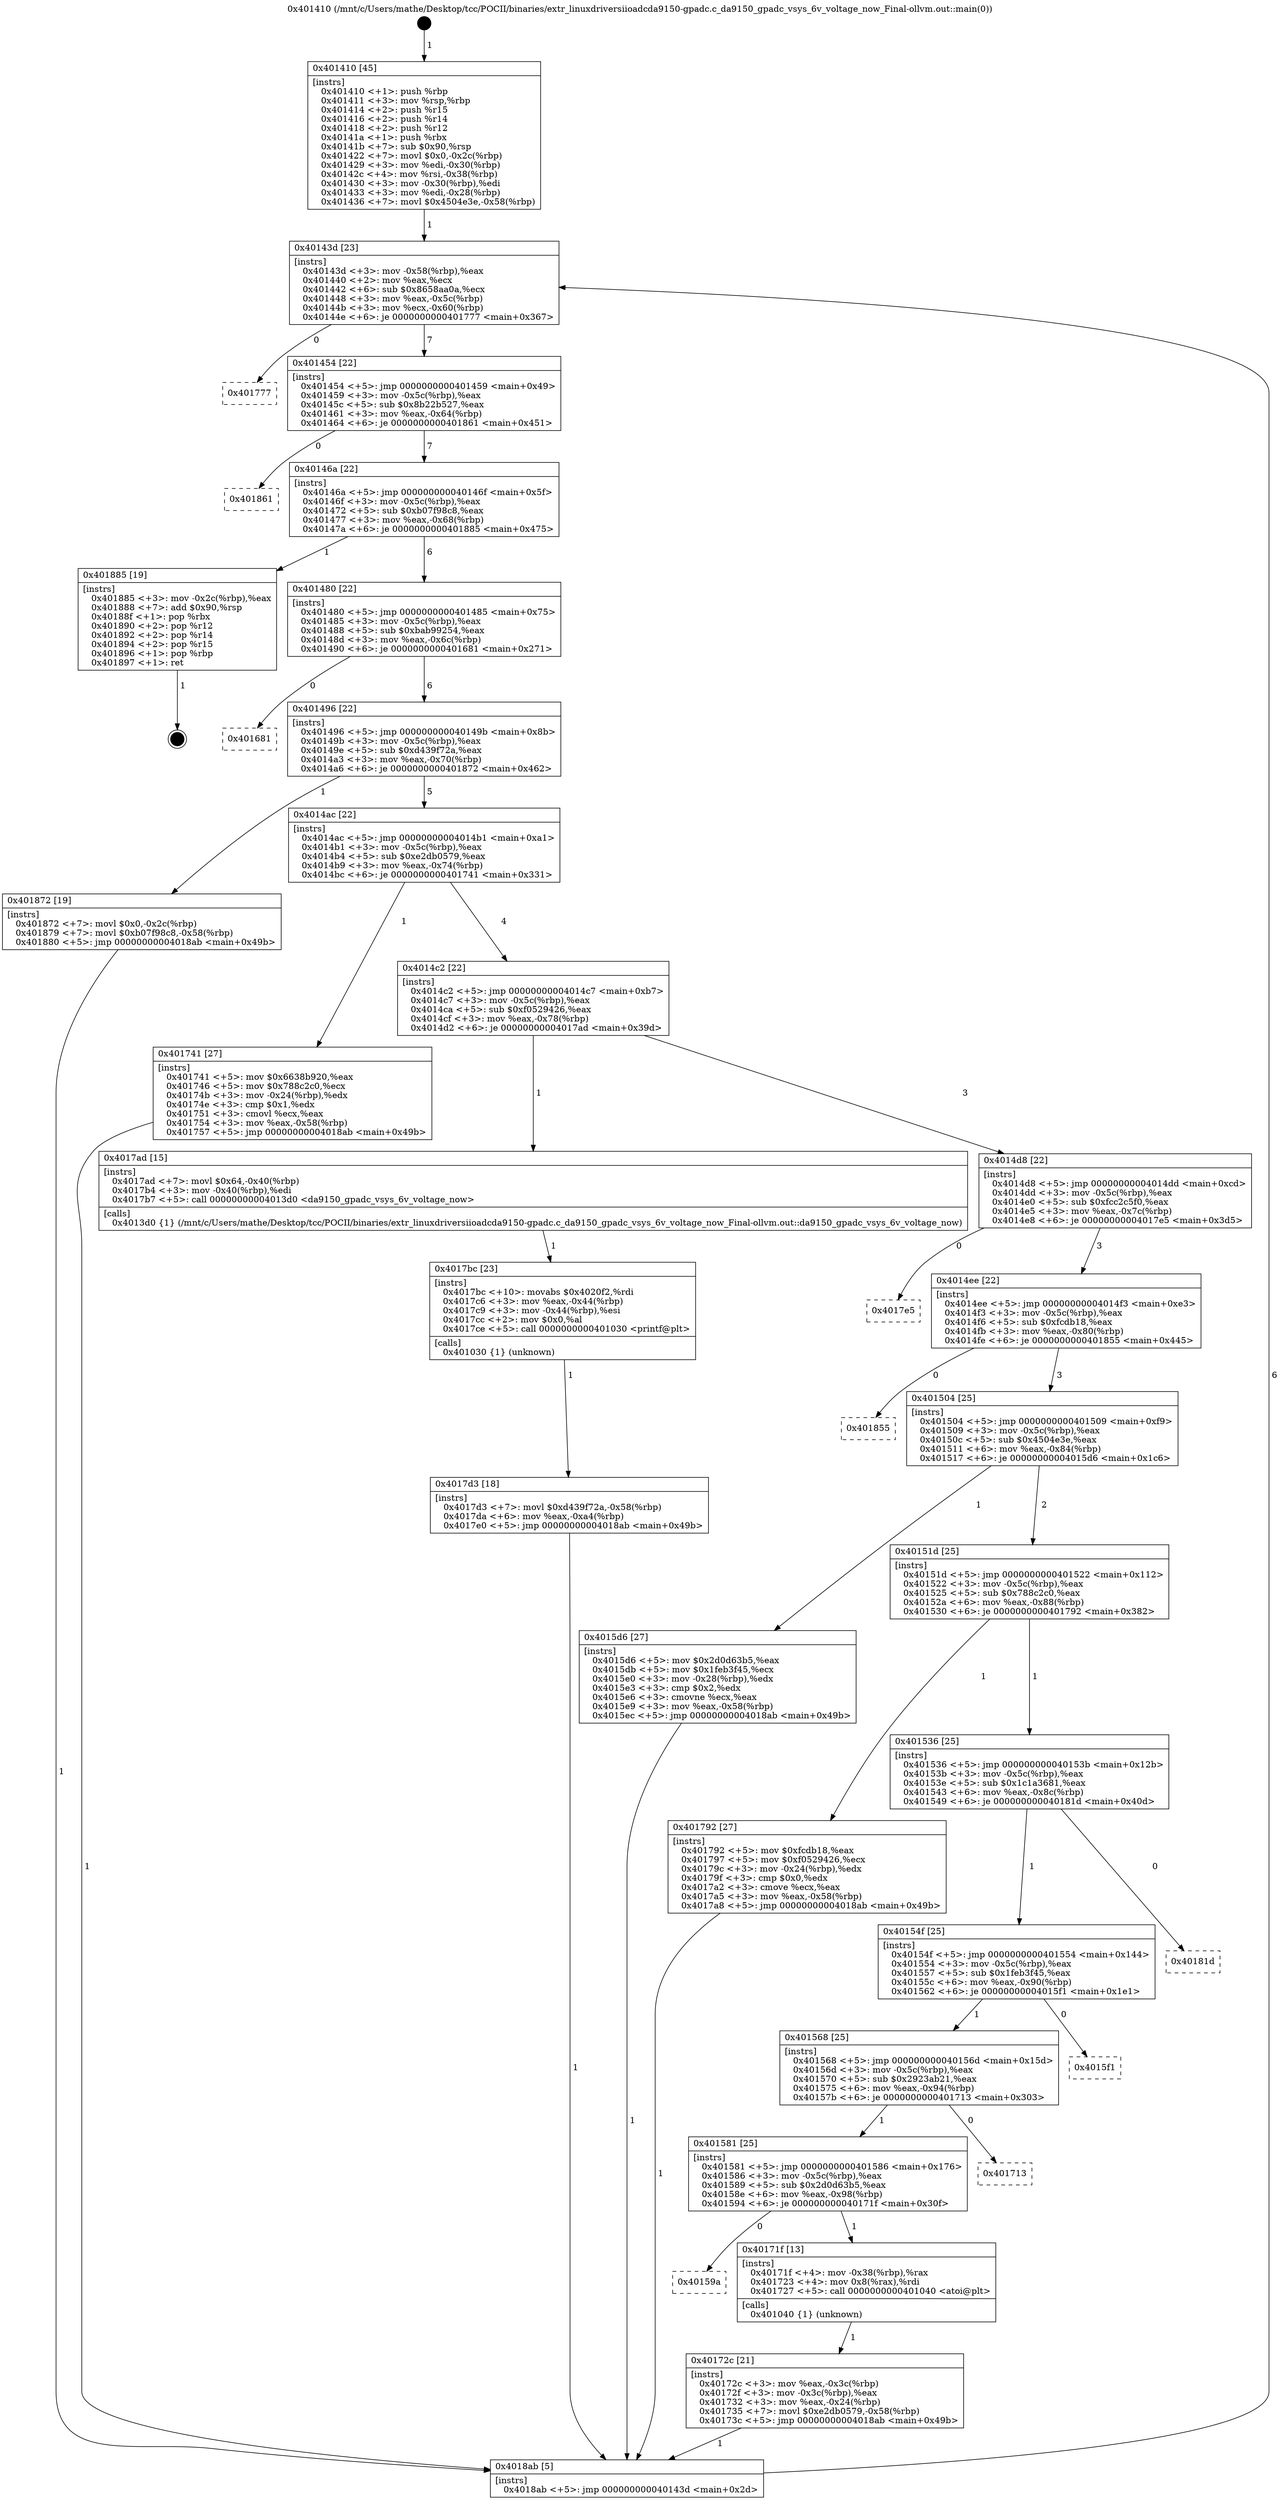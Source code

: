 digraph "0x401410" {
  label = "0x401410 (/mnt/c/Users/mathe/Desktop/tcc/POCII/binaries/extr_linuxdriversiioadcda9150-gpadc.c_da9150_gpadc_vsys_6v_voltage_now_Final-ollvm.out::main(0))"
  labelloc = "t"
  node[shape=record]

  Entry [label="",width=0.3,height=0.3,shape=circle,fillcolor=black,style=filled]
  "0x40143d" [label="{
     0x40143d [23]\l
     | [instrs]\l
     &nbsp;&nbsp;0x40143d \<+3\>: mov -0x58(%rbp),%eax\l
     &nbsp;&nbsp;0x401440 \<+2\>: mov %eax,%ecx\l
     &nbsp;&nbsp;0x401442 \<+6\>: sub $0x8658aa0a,%ecx\l
     &nbsp;&nbsp;0x401448 \<+3\>: mov %eax,-0x5c(%rbp)\l
     &nbsp;&nbsp;0x40144b \<+3\>: mov %ecx,-0x60(%rbp)\l
     &nbsp;&nbsp;0x40144e \<+6\>: je 0000000000401777 \<main+0x367\>\l
  }"]
  "0x401777" [label="{
     0x401777\l
  }", style=dashed]
  "0x401454" [label="{
     0x401454 [22]\l
     | [instrs]\l
     &nbsp;&nbsp;0x401454 \<+5\>: jmp 0000000000401459 \<main+0x49\>\l
     &nbsp;&nbsp;0x401459 \<+3\>: mov -0x5c(%rbp),%eax\l
     &nbsp;&nbsp;0x40145c \<+5\>: sub $0x8b22b527,%eax\l
     &nbsp;&nbsp;0x401461 \<+3\>: mov %eax,-0x64(%rbp)\l
     &nbsp;&nbsp;0x401464 \<+6\>: je 0000000000401861 \<main+0x451\>\l
  }"]
  Exit [label="",width=0.3,height=0.3,shape=circle,fillcolor=black,style=filled,peripheries=2]
  "0x401861" [label="{
     0x401861\l
  }", style=dashed]
  "0x40146a" [label="{
     0x40146a [22]\l
     | [instrs]\l
     &nbsp;&nbsp;0x40146a \<+5\>: jmp 000000000040146f \<main+0x5f\>\l
     &nbsp;&nbsp;0x40146f \<+3\>: mov -0x5c(%rbp),%eax\l
     &nbsp;&nbsp;0x401472 \<+5\>: sub $0xb07f98c8,%eax\l
     &nbsp;&nbsp;0x401477 \<+3\>: mov %eax,-0x68(%rbp)\l
     &nbsp;&nbsp;0x40147a \<+6\>: je 0000000000401885 \<main+0x475\>\l
  }"]
  "0x4017d3" [label="{
     0x4017d3 [18]\l
     | [instrs]\l
     &nbsp;&nbsp;0x4017d3 \<+7\>: movl $0xd439f72a,-0x58(%rbp)\l
     &nbsp;&nbsp;0x4017da \<+6\>: mov %eax,-0xa4(%rbp)\l
     &nbsp;&nbsp;0x4017e0 \<+5\>: jmp 00000000004018ab \<main+0x49b\>\l
  }"]
  "0x401885" [label="{
     0x401885 [19]\l
     | [instrs]\l
     &nbsp;&nbsp;0x401885 \<+3\>: mov -0x2c(%rbp),%eax\l
     &nbsp;&nbsp;0x401888 \<+7\>: add $0x90,%rsp\l
     &nbsp;&nbsp;0x40188f \<+1\>: pop %rbx\l
     &nbsp;&nbsp;0x401890 \<+2\>: pop %r12\l
     &nbsp;&nbsp;0x401892 \<+2\>: pop %r14\l
     &nbsp;&nbsp;0x401894 \<+2\>: pop %r15\l
     &nbsp;&nbsp;0x401896 \<+1\>: pop %rbp\l
     &nbsp;&nbsp;0x401897 \<+1\>: ret\l
  }"]
  "0x401480" [label="{
     0x401480 [22]\l
     | [instrs]\l
     &nbsp;&nbsp;0x401480 \<+5\>: jmp 0000000000401485 \<main+0x75\>\l
     &nbsp;&nbsp;0x401485 \<+3\>: mov -0x5c(%rbp),%eax\l
     &nbsp;&nbsp;0x401488 \<+5\>: sub $0xbab99254,%eax\l
     &nbsp;&nbsp;0x40148d \<+3\>: mov %eax,-0x6c(%rbp)\l
     &nbsp;&nbsp;0x401490 \<+6\>: je 0000000000401681 \<main+0x271\>\l
  }"]
  "0x4017bc" [label="{
     0x4017bc [23]\l
     | [instrs]\l
     &nbsp;&nbsp;0x4017bc \<+10\>: movabs $0x4020f2,%rdi\l
     &nbsp;&nbsp;0x4017c6 \<+3\>: mov %eax,-0x44(%rbp)\l
     &nbsp;&nbsp;0x4017c9 \<+3\>: mov -0x44(%rbp),%esi\l
     &nbsp;&nbsp;0x4017cc \<+2\>: mov $0x0,%al\l
     &nbsp;&nbsp;0x4017ce \<+5\>: call 0000000000401030 \<printf@plt\>\l
     | [calls]\l
     &nbsp;&nbsp;0x401030 \{1\} (unknown)\l
  }"]
  "0x401681" [label="{
     0x401681\l
  }", style=dashed]
  "0x401496" [label="{
     0x401496 [22]\l
     | [instrs]\l
     &nbsp;&nbsp;0x401496 \<+5\>: jmp 000000000040149b \<main+0x8b\>\l
     &nbsp;&nbsp;0x40149b \<+3\>: mov -0x5c(%rbp),%eax\l
     &nbsp;&nbsp;0x40149e \<+5\>: sub $0xd439f72a,%eax\l
     &nbsp;&nbsp;0x4014a3 \<+3\>: mov %eax,-0x70(%rbp)\l
     &nbsp;&nbsp;0x4014a6 \<+6\>: je 0000000000401872 \<main+0x462\>\l
  }"]
  "0x40172c" [label="{
     0x40172c [21]\l
     | [instrs]\l
     &nbsp;&nbsp;0x40172c \<+3\>: mov %eax,-0x3c(%rbp)\l
     &nbsp;&nbsp;0x40172f \<+3\>: mov -0x3c(%rbp),%eax\l
     &nbsp;&nbsp;0x401732 \<+3\>: mov %eax,-0x24(%rbp)\l
     &nbsp;&nbsp;0x401735 \<+7\>: movl $0xe2db0579,-0x58(%rbp)\l
     &nbsp;&nbsp;0x40173c \<+5\>: jmp 00000000004018ab \<main+0x49b\>\l
  }"]
  "0x401872" [label="{
     0x401872 [19]\l
     | [instrs]\l
     &nbsp;&nbsp;0x401872 \<+7\>: movl $0x0,-0x2c(%rbp)\l
     &nbsp;&nbsp;0x401879 \<+7\>: movl $0xb07f98c8,-0x58(%rbp)\l
     &nbsp;&nbsp;0x401880 \<+5\>: jmp 00000000004018ab \<main+0x49b\>\l
  }"]
  "0x4014ac" [label="{
     0x4014ac [22]\l
     | [instrs]\l
     &nbsp;&nbsp;0x4014ac \<+5\>: jmp 00000000004014b1 \<main+0xa1\>\l
     &nbsp;&nbsp;0x4014b1 \<+3\>: mov -0x5c(%rbp),%eax\l
     &nbsp;&nbsp;0x4014b4 \<+5\>: sub $0xe2db0579,%eax\l
     &nbsp;&nbsp;0x4014b9 \<+3\>: mov %eax,-0x74(%rbp)\l
     &nbsp;&nbsp;0x4014bc \<+6\>: je 0000000000401741 \<main+0x331\>\l
  }"]
  "0x40159a" [label="{
     0x40159a\l
  }", style=dashed]
  "0x401741" [label="{
     0x401741 [27]\l
     | [instrs]\l
     &nbsp;&nbsp;0x401741 \<+5\>: mov $0x6638b920,%eax\l
     &nbsp;&nbsp;0x401746 \<+5\>: mov $0x788c2c0,%ecx\l
     &nbsp;&nbsp;0x40174b \<+3\>: mov -0x24(%rbp),%edx\l
     &nbsp;&nbsp;0x40174e \<+3\>: cmp $0x1,%edx\l
     &nbsp;&nbsp;0x401751 \<+3\>: cmovl %ecx,%eax\l
     &nbsp;&nbsp;0x401754 \<+3\>: mov %eax,-0x58(%rbp)\l
     &nbsp;&nbsp;0x401757 \<+5\>: jmp 00000000004018ab \<main+0x49b\>\l
  }"]
  "0x4014c2" [label="{
     0x4014c2 [22]\l
     | [instrs]\l
     &nbsp;&nbsp;0x4014c2 \<+5\>: jmp 00000000004014c7 \<main+0xb7\>\l
     &nbsp;&nbsp;0x4014c7 \<+3\>: mov -0x5c(%rbp),%eax\l
     &nbsp;&nbsp;0x4014ca \<+5\>: sub $0xf0529426,%eax\l
     &nbsp;&nbsp;0x4014cf \<+3\>: mov %eax,-0x78(%rbp)\l
     &nbsp;&nbsp;0x4014d2 \<+6\>: je 00000000004017ad \<main+0x39d\>\l
  }"]
  "0x40171f" [label="{
     0x40171f [13]\l
     | [instrs]\l
     &nbsp;&nbsp;0x40171f \<+4\>: mov -0x38(%rbp),%rax\l
     &nbsp;&nbsp;0x401723 \<+4\>: mov 0x8(%rax),%rdi\l
     &nbsp;&nbsp;0x401727 \<+5\>: call 0000000000401040 \<atoi@plt\>\l
     | [calls]\l
     &nbsp;&nbsp;0x401040 \{1\} (unknown)\l
  }"]
  "0x4017ad" [label="{
     0x4017ad [15]\l
     | [instrs]\l
     &nbsp;&nbsp;0x4017ad \<+7\>: movl $0x64,-0x40(%rbp)\l
     &nbsp;&nbsp;0x4017b4 \<+3\>: mov -0x40(%rbp),%edi\l
     &nbsp;&nbsp;0x4017b7 \<+5\>: call 00000000004013d0 \<da9150_gpadc_vsys_6v_voltage_now\>\l
     | [calls]\l
     &nbsp;&nbsp;0x4013d0 \{1\} (/mnt/c/Users/mathe/Desktop/tcc/POCII/binaries/extr_linuxdriversiioadcda9150-gpadc.c_da9150_gpadc_vsys_6v_voltage_now_Final-ollvm.out::da9150_gpadc_vsys_6v_voltage_now)\l
  }"]
  "0x4014d8" [label="{
     0x4014d8 [22]\l
     | [instrs]\l
     &nbsp;&nbsp;0x4014d8 \<+5\>: jmp 00000000004014dd \<main+0xcd\>\l
     &nbsp;&nbsp;0x4014dd \<+3\>: mov -0x5c(%rbp),%eax\l
     &nbsp;&nbsp;0x4014e0 \<+5\>: sub $0xfcc2c5f0,%eax\l
     &nbsp;&nbsp;0x4014e5 \<+3\>: mov %eax,-0x7c(%rbp)\l
     &nbsp;&nbsp;0x4014e8 \<+6\>: je 00000000004017e5 \<main+0x3d5\>\l
  }"]
  "0x401581" [label="{
     0x401581 [25]\l
     | [instrs]\l
     &nbsp;&nbsp;0x401581 \<+5\>: jmp 0000000000401586 \<main+0x176\>\l
     &nbsp;&nbsp;0x401586 \<+3\>: mov -0x5c(%rbp),%eax\l
     &nbsp;&nbsp;0x401589 \<+5\>: sub $0x2d0d63b5,%eax\l
     &nbsp;&nbsp;0x40158e \<+6\>: mov %eax,-0x98(%rbp)\l
     &nbsp;&nbsp;0x401594 \<+6\>: je 000000000040171f \<main+0x30f\>\l
  }"]
  "0x4017e5" [label="{
     0x4017e5\l
  }", style=dashed]
  "0x4014ee" [label="{
     0x4014ee [22]\l
     | [instrs]\l
     &nbsp;&nbsp;0x4014ee \<+5\>: jmp 00000000004014f3 \<main+0xe3\>\l
     &nbsp;&nbsp;0x4014f3 \<+3\>: mov -0x5c(%rbp),%eax\l
     &nbsp;&nbsp;0x4014f6 \<+5\>: sub $0xfcdb18,%eax\l
     &nbsp;&nbsp;0x4014fb \<+3\>: mov %eax,-0x80(%rbp)\l
     &nbsp;&nbsp;0x4014fe \<+6\>: je 0000000000401855 \<main+0x445\>\l
  }"]
  "0x401713" [label="{
     0x401713\l
  }", style=dashed]
  "0x401855" [label="{
     0x401855\l
  }", style=dashed]
  "0x401504" [label="{
     0x401504 [25]\l
     | [instrs]\l
     &nbsp;&nbsp;0x401504 \<+5\>: jmp 0000000000401509 \<main+0xf9\>\l
     &nbsp;&nbsp;0x401509 \<+3\>: mov -0x5c(%rbp),%eax\l
     &nbsp;&nbsp;0x40150c \<+5\>: sub $0x4504e3e,%eax\l
     &nbsp;&nbsp;0x401511 \<+6\>: mov %eax,-0x84(%rbp)\l
     &nbsp;&nbsp;0x401517 \<+6\>: je 00000000004015d6 \<main+0x1c6\>\l
  }"]
  "0x401568" [label="{
     0x401568 [25]\l
     | [instrs]\l
     &nbsp;&nbsp;0x401568 \<+5\>: jmp 000000000040156d \<main+0x15d\>\l
     &nbsp;&nbsp;0x40156d \<+3\>: mov -0x5c(%rbp),%eax\l
     &nbsp;&nbsp;0x401570 \<+5\>: sub $0x2923ab21,%eax\l
     &nbsp;&nbsp;0x401575 \<+6\>: mov %eax,-0x94(%rbp)\l
     &nbsp;&nbsp;0x40157b \<+6\>: je 0000000000401713 \<main+0x303\>\l
  }"]
  "0x4015d6" [label="{
     0x4015d6 [27]\l
     | [instrs]\l
     &nbsp;&nbsp;0x4015d6 \<+5\>: mov $0x2d0d63b5,%eax\l
     &nbsp;&nbsp;0x4015db \<+5\>: mov $0x1feb3f45,%ecx\l
     &nbsp;&nbsp;0x4015e0 \<+3\>: mov -0x28(%rbp),%edx\l
     &nbsp;&nbsp;0x4015e3 \<+3\>: cmp $0x2,%edx\l
     &nbsp;&nbsp;0x4015e6 \<+3\>: cmovne %ecx,%eax\l
     &nbsp;&nbsp;0x4015e9 \<+3\>: mov %eax,-0x58(%rbp)\l
     &nbsp;&nbsp;0x4015ec \<+5\>: jmp 00000000004018ab \<main+0x49b\>\l
  }"]
  "0x40151d" [label="{
     0x40151d [25]\l
     | [instrs]\l
     &nbsp;&nbsp;0x40151d \<+5\>: jmp 0000000000401522 \<main+0x112\>\l
     &nbsp;&nbsp;0x401522 \<+3\>: mov -0x5c(%rbp),%eax\l
     &nbsp;&nbsp;0x401525 \<+5\>: sub $0x788c2c0,%eax\l
     &nbsp;&nbsp;0x40152a \<+6\>: mov %eax,-0x88(%rbp)\l
     &nbsp;&nbsp;0x401530 \<+6\>: je 0000000000401792 \<main+0x382\>\l
  }"]
  "0x4018ab" [label="{
     0x4018ab [5]\l
     | [instrs]\l
     &nbsp;&nbsp;0x4018ab \<+5\>: jmp 000000000040143d \<main+0x2d\>\l
  }"]
  "0x401410" [label="{
     0x401410 [45]\l
     | [instrs]\l
     &nbsp;&nbsp;0x401410 \<+1\>: push %rbp\l
     &nbsp;&nbsp;0x401411 \<+3\>: mov %rsp,%rbp\l
     &nbsp;&nbsp;0x401414 \<+2\>: push %r15\l
     &nbsp;&nbsp;0x401416 \<+2\>: push %r14\l
     &nbsp;&nbsp;0x401418 \<+2\>: push %r12\l
     &nbsp;&nbsp;0x40141a \<+1\>: push %rbx\l
     &nbsp;&nbsp;0x40141b \<+7\>: sub $0x90,%rsp\l
     &nbsp;&nbsp;0x401422 \<+7\>: movl $0x0,-0x2c(%rbp)\l
     &nbsp;&nbsp;0x401429 \<+3\>: mov %edi,-0x30(%rbp)\l
     &nbsp;&nbsp;0x40142c \<+4\>: mov %rsi,-0x38(%rbp)\l
     &nbsp;&nbsp;0x401430 \<+3\>: mov -0x30(%rbp),%edi\l
     &nbsp;&nbsp;0x401433 \<+3\>: mov %edi,-0x28(%rbp)\l
     &nbsp;&nbsp;0x401436 \<+7\>: movl $0x4504e3e,-0x58(%rbp)\l
  }"]
  "0x4015f1" [label="{
     0x4015f1\l
  }", style=dashed]
  "0x401792" [label="{
     0x401792 [27]\l
     | [instrs]\l
     &nbsp;&nbsp;0x401792 \<+5\>: mov $0xfcdb18,%eax\l
     &nbsp;&nbsp;0x401797 \<+5\>: mov $0xf0529426,%ecx\l
     &nbsp;&nbsp;0x40179c \<+3\>: mov -0x24(%rbp),%edx\l
     &nbsp;&nbsp;0x40179f \<+3\>: cmp $0x0,%edx\l
     &nbsp;&nbsp;0x4017a2 \<+3\>: cmove %ecx,%eax\l
     &nbsp;&nbsp;0x4017a5 \<+3\>: mov %eax,-0x58(%rbp)\l
     &nbsp;&nbsp;0x4017a8 \<+5\>: jmp 00000000004018ab \<main+0x49b\>\l
  }"]
  "0x401536" [label="{
     0x401536 [25]\l
     | [instrs]\l
     &nbsp;&nbsp;0x401536 \<+5\>: jmp 000000000040153b \<main+0x12b\>\l
     &nbsp;&nbsp;0x40153b \<+3\>: mov -0x5c(%rbp),%eax\l
     &nbsp;&nbsp;0x40153e \<+5\>: sub $0x1c1a3681,%eax\l
     &nbsp;&nbsp;0x401543 \<+6\>: mov %eax,-0x8c(%rbp)\l
     &nbsp;&nbsp;0x401549 \<+6\>: je 000000000040181d \<main+0x40d\>\l
  }"]
  "0x40154f" [label="{
     0x40154f [25]\l
     | [instrs]\l
     &nbsp;&nbsp;0x40154f \<+5\>: jmp 0000000000401554 \<main+0x144\>\l
     &nbsp;&nbsp;0x401554 \<+3\>: mov -0x5c(%rbp),%eax\l
     &nbsp;&nbsp;0x401557 \<+5\>: sub $0x1feb3f45,%eax\l
     &nbsp;&nbsp;0x40155c \<+6\>: mov %eax,-0x90(%rbp)\l
     &nbsp;&nbsp;0x401562 \<+6\>: je 00000000004015f1 \<main+0x1e1\>\l
  }"]
  "0x40181d" [label="{
     0x40181d\l
  }", style=dashed]
  Entry -> "0x401410" [label=" 1"]
  "0x40143d" -> "0x401777" [label=" 0"]
  "0x40143d" -> "0x401454" [label=" 7"]
  "0x401885" -> Exit [label=" 1"]
  "0x401454" -> "0x401861" [label=" 0"]
  "0x401454" -> "0x40146a" [label=" 7"]
  "0x401872" -> "0x4018ab" [label=" 1"]
  "0x40146a" -> "0x401885" [label=" 1"]
  "0x40146a" -> "0x401480" [label=" 6"]
  "0x4017d3" -> "0x4018ab" [label=" 1"]
  "0x401480" -> "0x401681" [label=" 0"]
  "0x401480" -> "0x401496" [label=" 6"]
  "0x4017bc" -> "0x4017d3" [label=" 1"]
  "0x401496" -> "0x401872" [label=" 1"]
  "0x401496" -> "0x4014ac" [label=" 5"]
  "0x4017ad" -> "0x4017bc" [label=" 1"]
  "0x4014ac" -> "0x401741" [label=" 1"]
  "0x4014ac" -> "0x4014c2" [label=" 4"]
  "0x401792" -> "0x4018ab" [label=" 1"]
  "0x4014c2" -> "0x4017ad" [label=" 1"]
  "0x4014c2" -> "0x4014d8" [label=" 3"]
  "0x401741" -> "0x4018ab" [label=" 1"]
  "0x4014d8" -> "0x4017e5" [label=" 0"]
  "0x4014d8" -> "0x4014ee" [label=" 3"]
  "0x40171f" -> "0x40172c" [label=" 1"]
  "0x4014ee" -> "0x401855" [label=" 0"]
  "0x4014ee" -> "0x401504" [label=" 3"]
  "0x401581" -> "0x40159a" [label=" 0"]
  "0x401504" -> "0x4015d6" [label=" 1"]
  "0x401504" -> "0x40151d" [label=" 2"]
  "0x4015d6" -> "0x4018ab" [label=" 1"]
  "0x401410" -> "0x40143d" [label=" 1"]
  "0x4018ab" -> "0x40143d" [label=" 6"]
  "0x40172c" -> "0x4018ab" [label=" 1"]
  "0x40151d" -> "0x401792" [label=" 1"]
  "0x40151d" -> "0x401536" [label=" 1"]
  "0x401568" -> "0x401581" [label=" 1"]
  "0x401536" -> "0x40181d" [label=" 0"]
  "0x401536" -> "0x40154f" [label=" 1"]
  "0x401568" -> "0x401713" [label=" 0"]
  "0x40154f" -> "0x4015f1" [label=" 0"]
  "0x40154f" -> "0x401568" [label=" 1"]
  "0x401581" -> "0x40171f" [label=" 1"]
}
